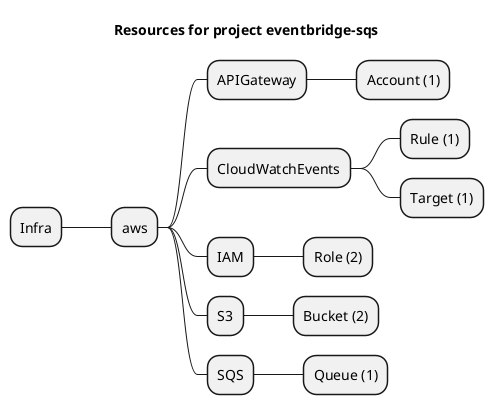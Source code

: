 @startmindmap
title Resources for project eventbridge-sqs
skinparam monochrome true
+ Infra
++ aws
+++ APIGateway
++++ Account (1)
+++ CloudWatchEvents
++++ Rule (1)
++++ Target (1)
+++ IAM
++++ Role (2)
+++ S3
++++ Bucket (2)
+++ SQS
++++ Queue (1)
@endmindmap